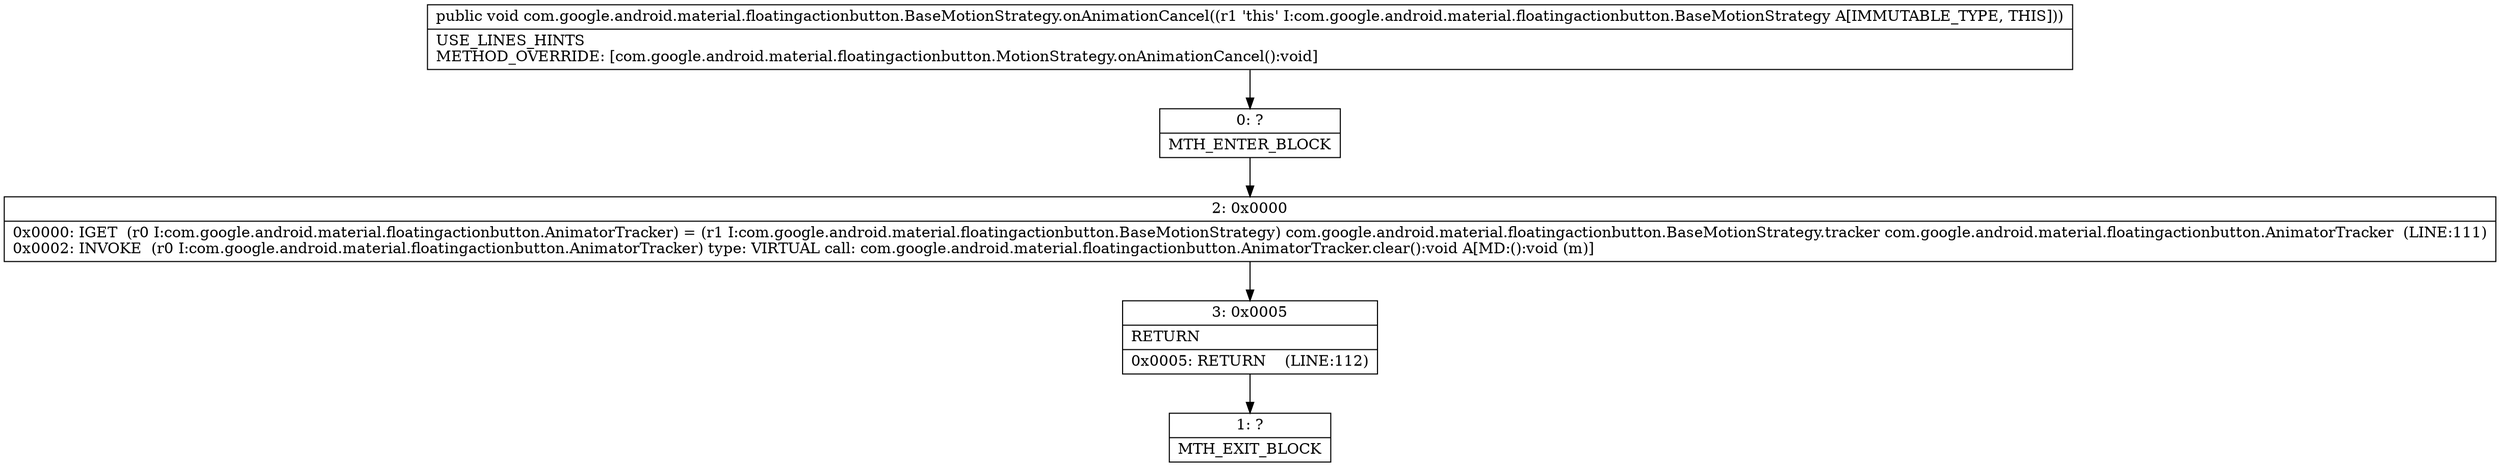 digraph "CFG forcom.google.android.material.floatingactionbutton.BaseMotionStrategy.onAnimationCancel()V" {
Node_0 [shape=record,label="{0\:\ ?|MTH_ENTER_BLOCK\l}"];
Node_2 [shape=record,label="{2\:\ 0x0000|0x0000: IGET  (r0 I:com.google.android.material.floatingactionbutton.AnimatorTracker) = (r1 I:com.google.android.material.floatingactionbutton.BaseMotionStrategy) com.google.android.material.floatingactionbutton.BaseMotionStrategy.tracker com.google.android.material.floatingactionbutton.AnimatorTracker  (LINE:111)\l0x0002: INVOKE  (r0 I:com.google.android.material.floatingactionbutton.AnimatorTracker) type: VIRTUAL call: com.google.android.material.floatingactionbutton.AnimatorTracker.clear():void A[MD:():void (m)]\l}"];
Node_3 [shape=record,label="{3\:\ 0x0005|RETURN\l|0x0005: RETURN    (LINE:112)\l}"];
Node_1 [shape=record,label="{1\:\ ?|MTH_EXIT_BLOCK\l}"];
MethodNode[shape=record,label="{public void com.google.android.material.floatingactionbutton.BaseMotionStrategy.onAnimationCancel((r1 'this' I:com.google.android.material.floatingactionbutton.BaseMotionStrategy A[IMMUTABLE_TYPE, THIS]))  | USE_LINES_HINTS\lMETHOD_OVERRIDE: [com.google.android.material.floatingactionbutton.MotionStrategy.onAnimationCancel():void]\l}"];
MethodNode -> Node_0;Node_0 -> Node_2;
Node_2 -> Node_3;
Node_3 -> Node_1;
}

